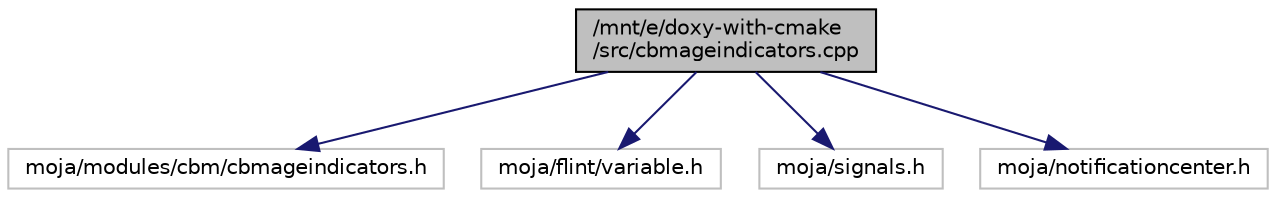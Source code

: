 digraph "/mnt/e/doxy-with-cmake/src/cbmageindicators.cpp"
{
 // LATEX_PDF_SIZE
  edge [fontname="Helvetica",fontsize="10",labelfontname="Helvetica",labelfontsize="10"];
  node [fontname="Helvetica",fontsize="10",shape=record];
  Node1 [label="/mnt/e/doxy-with-cmake\l/src/cbmageindicators.cpp",height=0.2,width=0.4,color="black", fillcolor="grey75", style="filled", fontcolor="black",tooltip="CBM Age Indicator."];
  Node1 -> Node2 [color="midnightblue",fontsize="10",style="solid",fontname="Helvetica"];
  Node2 [label="moja/modules/cbm/cbmageindicators.h",height=0.2,width=0.4,color="grey75", fillcolor="white", style="filled",tooltip=" "];
  Node1 -> Node3 [color="midnightblue",fontsize="10",style="solid",fontname="Helvetica"];
  Node3 [label="moja/flint/variable.h",height=0.2,width=0.4,color="grey75", fillcolor="white", style="filled",tooltip=" "];
  Node1 -> Node4 [color="midnightblue",fontsize="10",style="solid",fontname="Helvetica"];
  Node4 [label="moja/signals.h",height=0.2,width=0.4,color="grey75", fillcolor="white", style="filled",tooltip=" "];
  Node1 -> Node5 [color="midnightblue",fontsize="10",style="solid",fontname="Helvetica"];
  Node5 [label="moja/notificationcenter.h",height=0.2,width=0.4,color="grey75", fillcolor="white", style="filled",tooltip=" "];
}
